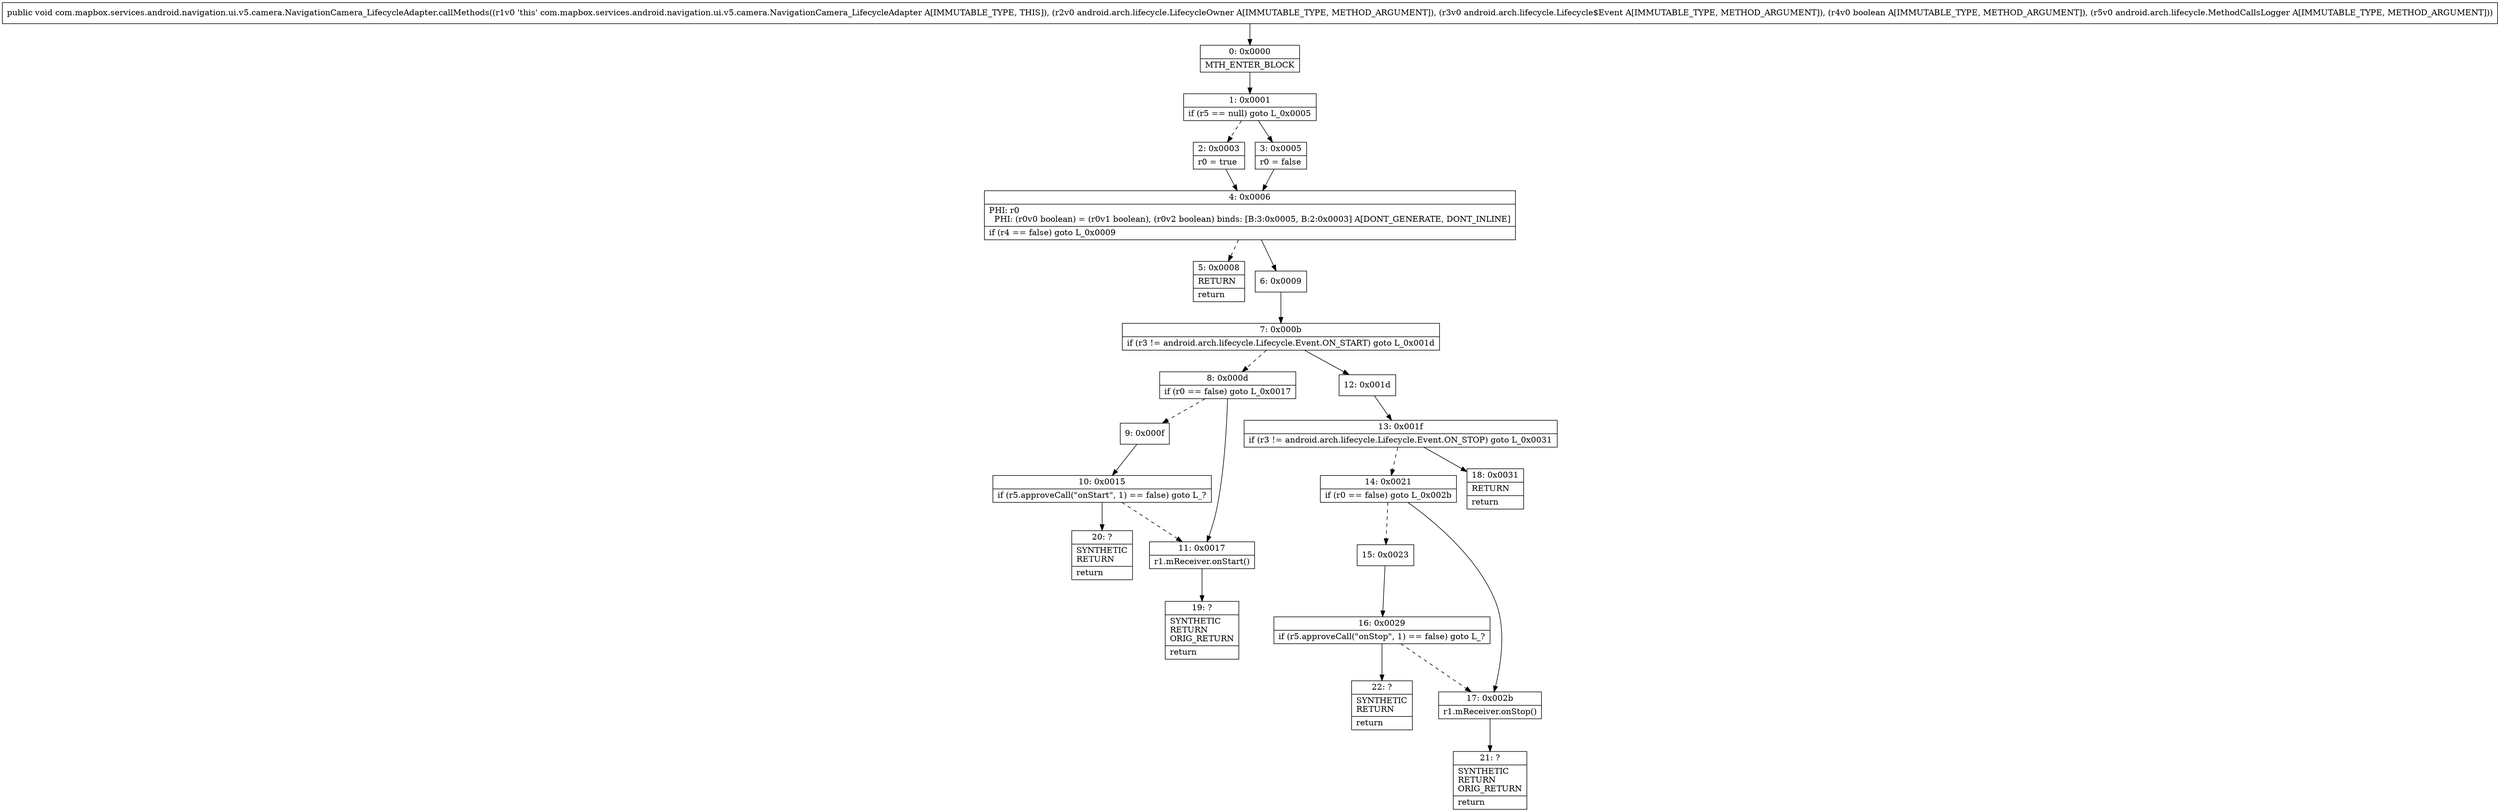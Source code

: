 digraph "CFG forcom.mapbox.services.android.navigation.ui.v5.camera.NavigationCamera_LifecycleAdapter.callMethods(Landroid\/arch\/lifecycle\/LifecycleOwner;Landroid\/arch\/lifecycle\/Lifecycle$Event;ZLandroid\/arch\/lifecycle\/MethodCallsLogger;)V" {
Node_0 [shape=record,label="{0\:\ 0x0000|MTH_ENTER_BLOCK\l}"];
Node_1 [shape=record,label="{1\:\ 0x0001|if (r5 == null) goto L_0x0005\l}"];
Node_2 [shape=record,label="{2\:\ 0x0003|r0 = true\l}"];
Node_3 [shape=record,label="{3\:\ 0x0005|r0 = false\l}"];
Node_4 [shape=record,label="{4\:\ 0x0006|PHI: r0 \l  PHI: (r0v0 boolean) = (r0v1 boolean), (r0v2 boolean) binds: [B:3:0x0005, B:2:0x0003] A[DONT_GENERATE, DONT_INLINE]\l|if (r4 == false) goto L_0x0009\l}"];
Node_5 [shape=record,label="{5\:\ 0x0008|RETURN\l|return\l}"];
Node_6 [shape=record,label="{6\:\ 0x0009}"];
Node_7 [shape=record,label="{7\:\ 0x000b|if (r3 != android.arch.lifecycle.Lifecycle.Event.ON_START) goto L_0x001d\l}"];
Node_8 [shape=record,label="{8\:\ 0x000d|if (r0 == false) goto L_0x0017\l}"];
Node_9 [shape=record,label="{9\:\ 0x000f}"];
Node_10 [shape=record,label="{10\:\ 0x0015|if (r5.approveCall(\"onStart\", 1) == false) goto L_?\l}"];
Node_11 [shape=record,label="{11\:\ 0x0017|r1.mReceiver.onStart()\l}"];
Node_12 [shape=record,label="{12\:\ 0x001d}"];
Node_13 [shape=record,label="{13\:\ 0x001f|if (r3 != android.arch.lifecycle.Lifecycle.Event.ON_STOP) goto L_0x0031\l}"];
Node_14 [shape=record,label="{14\:\ 0x0021|if (r0 == false) goto L_0x002b\l}"];
Node_15 [shape=record,label="{15\:\ 0x0023}"];
Node_16 [shape=record,label="{16\:\ 0x0029|if (r5.approveCall(\"onStop\", 1) == false) goto L_?\l}"];
Node_17 [shape=record,label="{17\:\ 0x002b|r1.mReceiver.onStop()\l}"];
Node_18 [shape=record,label="{18\:\ 0x0031|RETURN\l|return\l}"];
Node_19 [shape=record,label="{19\:\ ?|SYNTHETIC\lRETURN\lORIG_RETURN\l|return\l}"];
Node_20 [shape=record,label="{20\:\ ?|SYNTHETIC\lRETURN\l|return\l}"];
Node_21 [shape=record,label="{21\:\ ?|SYNTHETIC\lRETURN\lORIG_RETURN\l|return\l}"];
Node_22 [shape=record,label="{22\:\ ?|SYNTHETIC\lRETURN\l|return\l}"];
MethodNode[shape=record,label="{public void com.mapbox.services.android.navigation.ui.v5.camera.NavigationCamera_LifecycleAdapter.callMethods((r1v0 'this' com.mapbox.services.android.navigation.ui.v5.camera.NavigationCamera_LifecycleAdapter A[IMMUTABLE_TYPE, THIS]), (r2v0 android.arch.lifecycle.LifecycleOwner A[IMMUTABLE_TYPE, METHOD_ARGUMENT]), (r3v0 android.arch.lifecycle.Lifecycle$Event A[IMMUTABLE_TYPE, METHOD_ARGUMENT]), (r4v0 boolean A[IMMUTABLE_TYPE, METHOD_ARGUMENT]), (r5v0 android.arch.lifecycle.MethodCallsLogger A[IMMUTABLE_TYPE, METHOD_ARGUMENT])) }"];
MethodNode -> Node_0;
Node_0 -> Node_1;
Node_1 -> Node_2[style=dashed];
Node_1 -> Node_3;
Node_2 -> Node_4;
Node_3 -> Node_4;
Node_4 -> Node_5[style=dashed];
Node_4 -> Node_6;
Node_6 -> Node_7;
Node_7 -> Node_8[style=dashed];
Node_7 -> Node_12;
Node_8 -> Node_9[style=dashed];
Node_8 -> Node_11;
Node_9 -> Node_10;
Node_10 -> Node_11[style=dashed];
Node_10 -> Node_20;
Node_11 -> Node_19;
Node_12 -> Node_13;
Node_13 -> Node_14[style=dashed];
Node_13 -> Node_18;
Node_14 -> Node_15[style=dashed];
Node_14 -> Node_17;
Node_15 -> Node_16;
Node_16 -> Node_17[style=dashed];
Node_16 -> Node_22;
Node_17 -> Node_21;
}

